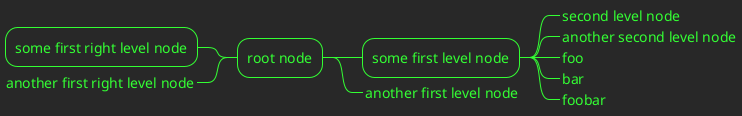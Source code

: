 ' Do not edit
' Theme Gallery
' autogenerated by script
'
@startmindmap
!theme crt-green
+ root node
++ some first level node
+++_ second level node
+++_ another second level node
+++_ foo
+++_ bar
+++_ foobar
++_ another first level node
-- some first right level node
--_ another first right level node
@endmindmap
